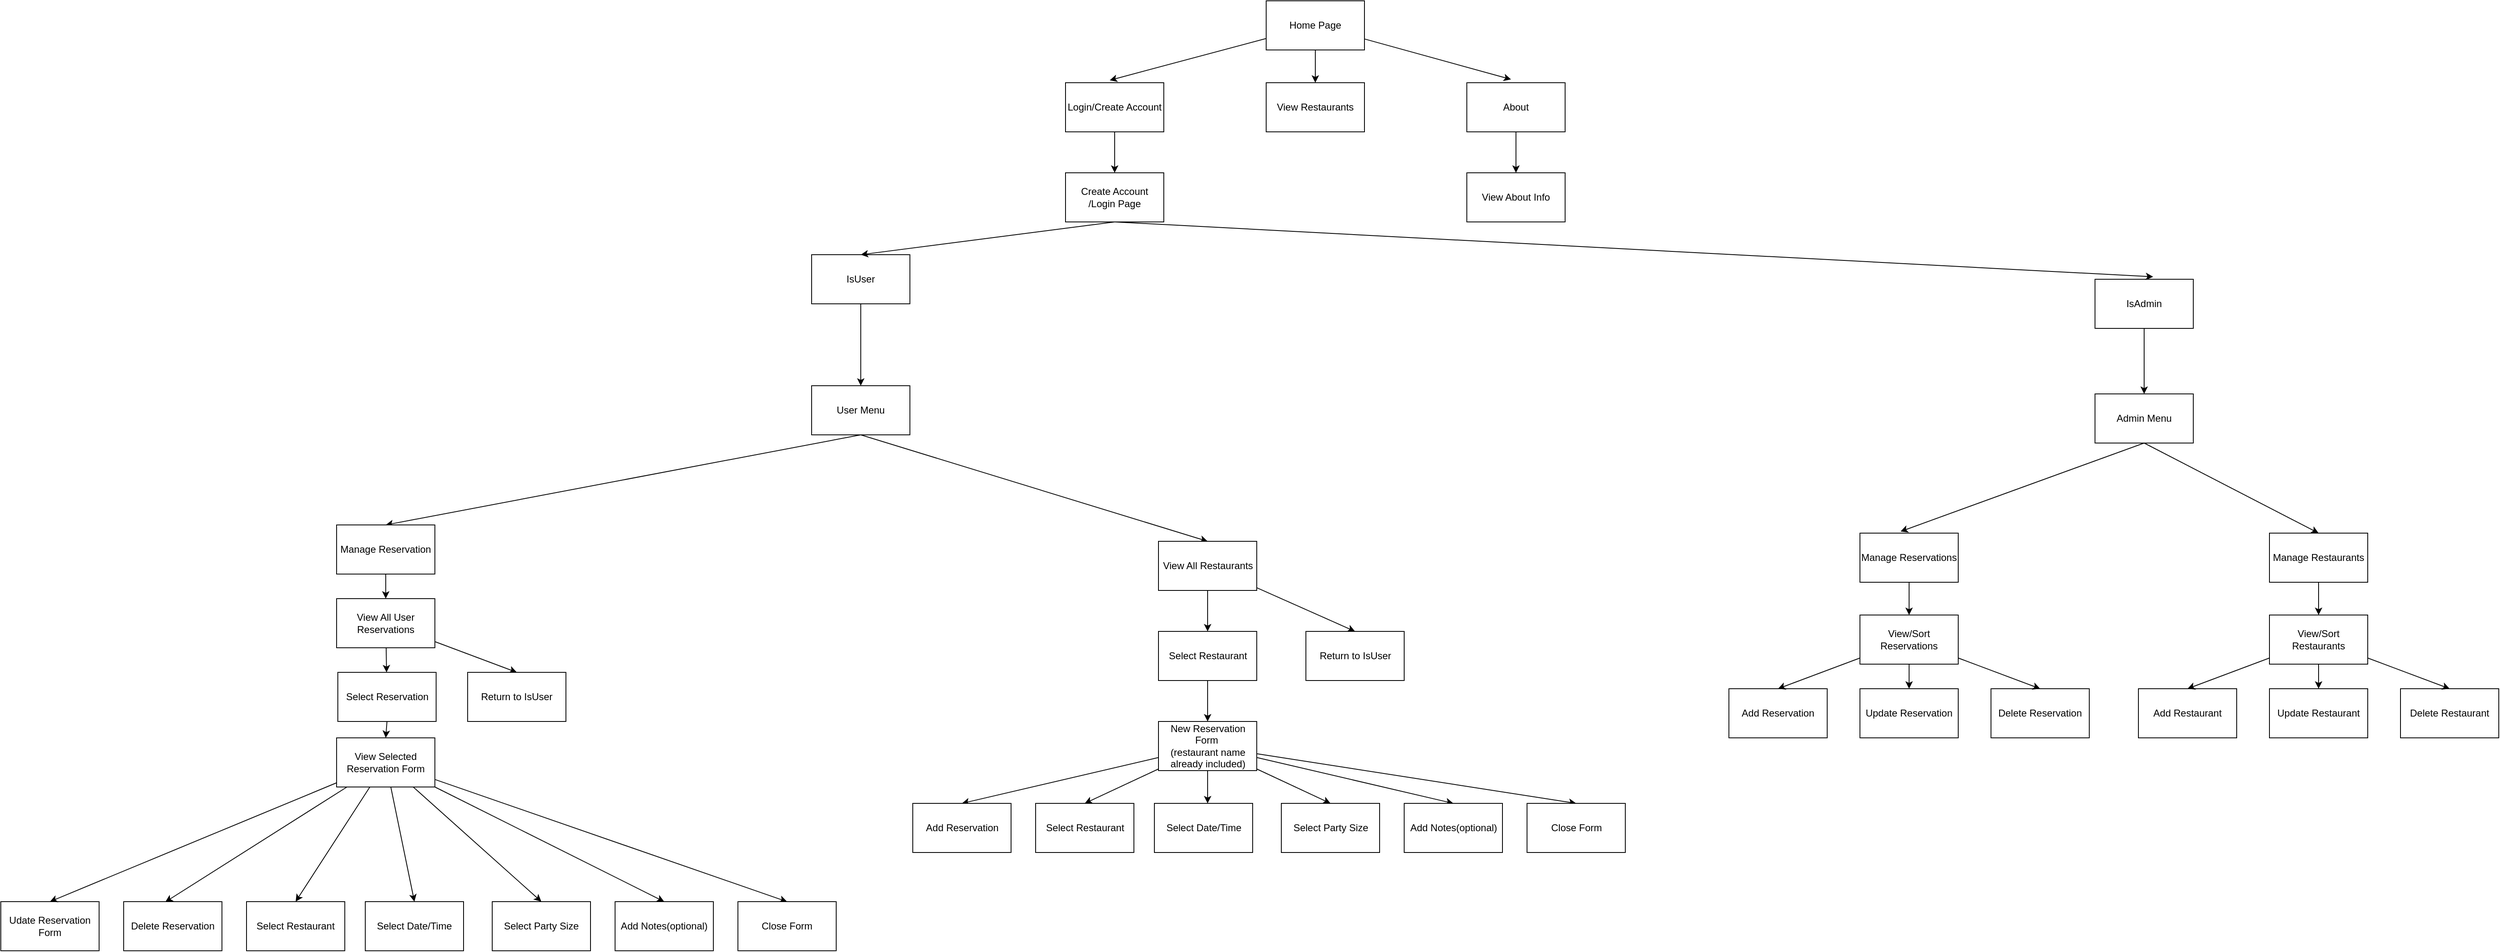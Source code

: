 <mxfile>
    <diagram id="aMhFjDDkvYvzHxfugzTp" name="Page-1">
        <mxGraphModel dx="3337" dy="1146" grid="1" gridSize="10" guides="1" tooltips="1" connect="1" arrows="1" fold="1" page="1" pageScale="1" pageWidth="850" pageHeight="1100" math="0" shadow="0">
            <root>
                <mxCell id="0"/>
                <mxCell id="1" parent="0"/>
                <mxCell id="94" value="" style="edgeStyle=none;html=1;" edge="1" parent="1" source="2" target="4">
                    <mxGeometry relative="1" as="geometry"/>
                </mxCell>
                <mxCell id="95" style="edgeStyle=none;html=1;entryX=0.45;entryY=-0.067;entryDx=0;entryDy=0;entryPerimeter=0;" edge="1" parent="1" source="2" target="5">
                    <mxGeometry relative="1" as="geometry"/>
                </mxCell>
                <mxCell id="97" style="edgeStyle=none;html=1;entryX=0.45;entryY=-0.05;entryDx=0;entryDy=0;entryPerimeter=0;" edge="1" parent="1" source="2" target="3">
                    <mxGeometry relative="1" as="geometry"/>
                </mxCell>
                <mxCell id="2" value="Home Page" style="rounded=0;whiteSpace=wrap;html=1;" vertex="1" parent="1">
                    <mxGeometry x="365" y="50" width="120" height="60" as="geometry"/>
                </mxCell>
                <mxCell id="17" style="edgeStyle=none;html=1;entryX=0.5;entryY=0;entryDx=0;entryDy=0;" edge="1" parent="1" source="3" target="12">
                    <mxGeometry relative="1" as="geometry"/>
                </mxCell>
                <mxCell id="3" value="Login/Create Account" style="rounded=0;whiteSpace=wrap;html=1;" vertex="1" parent="1">
                    <mxGeometry x="120" y="150" width="120" height="60" as="geometry"/>
                </mxCell>
                <mxCell id="4" value="View Restaurants" style="rounded=0;whiteSpace=wrap;html=1;" vertex="1" parent="1">
                    <mxGeometry x="365" y="150" width="120" height="60" as="geometry"/>
                </mxCell>
                <mxCell id="96" value="" style="edgeStyle=none;html=1;" edge="1" parent="1" source="5" target="93">
                    <mxGeometry relative="1" as="geometry"/>
                </mxCell>
                <mxCell id="5" value="About" style="rounded=0;whiteSpace=wrap;html=1;" vertex="1" parent="1">
                    <mxGeometry x="610" y="150" width="120" height="60" as="geometry"/>
                </mxCell>
                <mxCell id="64" value="" style="edgeStyle=none;html=1;entryX=0.413;entryY=-0.033;entryDx=0;entryDy=0;entryPerimeter=0;exitX=0.5;exitY=1;exitDx=0;exitDy=0;" edge="1" parent="1" source="100" target="63">
                    <mxGeometry relative="1" as="geometry">
                        <mxPoint x="1437" y="450" as="sourcePoint"/>
                    </mxGeometry>
                </mxCell>
                <mxCell id="91" value="" style="edgeStyle=none;html=1;exitX=0.5;exitY=1;exitDx=0;exitDy=0;entryX=0.5;entryY=0;entryDx=0;entryDy=0;" edge="1" parent="1" source="100" target="65">
                    <mxGeometry relative="1" as="geometry"/>
                </mxCell>
                <mxCell id="101" value="" style="edgeStyle=none;html=1;" edge="1" parent="1" source="6" target="100">
                    <mxGeometry relative="1" as="geometry"/>
                </mxCell>
                <mxCell id="6" value="IsAdmin" style="rounded=0;whiteSpace=wrap;html=1;" vertex="1" parent="1">
                    <mxGeometry x="1377" y="390" width="120" height="60" as="geometry"/>
                </mxCell>
                <mxCell id="20" style="edgeStyle=none;html=1;exitX=0.5;exitY=1;exitDx=0;exitDy=0;entryX=0.5;entryY=0;entryDx=0;entryDy=0;" edge="1" parent="1" source="102" target="10">
                    <mxGeometry relative="1" as="geometry"/>
                </mxCell>
                <mxCell id="21" style="edgeStyle=none;html=1;entryX=0.5;entryY=0;entryDx=0;entryDy=0;exitX=0.5;exitY=1;exitDx=0;exitDy=0;" edge="1" parent="1" source="102" target="27">
                    <mxGeometry relative="1" as="geometry">
                        <mxPoint x="200.46" y="708.98" as="targetPoint"/>
                    </mxGeometry>
                </mxCell>
                <mxCell id="103" style="edgeStyle=none;html=1;entryX=0.5;entryY=0;entryDx=0;entryDy=0;" edge="1" parent="1" source="7" target="102">
                    <mxGeometry relative="1" as="geometry"/>
                </mxCell>
                <mxCell id="7" value="IsUser" style="rounded=0;whiteSpace=wrap;html=1;" vertex="1" parent="1">
                    <mxGeometry x="-190" y="360" width="120" height="60" as="geometry"/>
                </mxCell>
                <mxCell id="99" value="" style="edgeStyle=none;html=1;" edge="1" parent="1" source="10" target="98">
                    <mxGeometry relative="1" as="geometry"/>
                </mxCell>
                <mxCell id="10" value="Manage Reservation" style="rounded=0;whiteSpace=wrap;html=1;" vertex="1" parent="1">
                    <mxGeometry x="-770" y="690" width="120" height="60" as="geometry"/>
                </mxCell>
                <mxCell id="13" style="edgeStyle=none;html=1;entryX=0.5;entryY=0;entryDx=0;entryDy=0;exitX=0.5;exitY=1;exitDx=0;exitDy=0;" edge="1" parent="1" source="12" target="7">
                    <mxGeometry relative="1" as="geometry"/>
                </mxCell>
                <mxCell id="14" style="edgeStyle=none;html=1;entryX=0.592;entryY=-0.05;entryDx=0;entryDy=0;entryPerimeter=0;exitX=0.5;exitY=1;exitDx=0;exitDy=0;" edge="1" parent="1" source="12" target="6">
                    <mxGeometry relative="1" as="geometry"/>
                </mxCell>
                <mxCell id="12" value="Create Account /Login Page" style="rounded=0;whiteSpace=wrap;html=1;" vertex="1" parent="1">
                    <mxGeometry x="120" y="260" width="120" height="60" as="geometry"/>
                </mxCell>
                <mxCell id="22" value="Udate Reservation Form" style="whiteSpace=wrap;html=1;rounded=0;" vertex="1" parent="1">
                    <mxGeometry x="-1180" y="1150" width="120" height="60" as="geometry"/>
                </mxCell>
                <mxCell id="24" value="Delete Reservation" style="whiteSpace=wrap;html=1;" vertex="1" parent="1">
                    <mxGeometry x="-1030" y="1150" width="120" height="60" as="geometry"/>
                </mxCell>
                <mxCell id="33" value="" style="edgeStyle=none;html=1;" edge="1" parent="1" source="27" target="28">
                    <mxGeometry relative="1" as="geometry"/>
                </mxCell>
                <mxCell id="37" style="edgeStyle=none;html=1;entryX=0.5;entryY=0;entryDx=0;entryDy=0;" edge="1" parent="1" source="27" target="36">
                    <mxGeometry relative="1" as="geometry"/>
                </mxCell>
                <mxCell id="27" value="View All Restaurants" style="rounded=0;whiteSpace=wrap;html=1;" vertex="1" parent="1">
                    <mxGeometry x="233.5" y="710" width="120" height="60" as="geometry"/>
                </mxCell>
                <mxCell id="34" value="" style="edgeStyle=none;html=1;" edge="1" parent="1" source="28" target="29">
                    <mxGeometry relative="1" as="geometry"/>
                </mxCell>
                <mxCell id="28" value="Select Restaurant" style="rounded=0;whiteSpace=wrap;html=1;" vertex="1" parent="1">
                    <mxGeometry x="233.5" y="820" width="120" height="60" as="geometry"/>
                </mxCell>
                <mxCell id="35" value="" style="edgeStyle=none;html=1;" edge="1" parent="1" source="29">
                    <mxGeometry relative="1" as="geometry">
                        <mxPoint x="293.5" y="1030" as="targetPoint"/>
                    </mxGeometry>
                </mxCell>
                <mxCell id="41" style="edgeStyle=none;html=1;entryX=0.5;entryY=0;entryDx=0;entryDy=0;" edge="1" parent="1" source="29" target="40">
                    <mxGeometry relative="1" as="geometry"/>
                </mxCell>
                <mxCell id="59" style="edgeStyle=none;html=1;entryX=0.5;entryY=0;entryDx=0;entryDy=0;" edge="1" parent="1" source="29" target="55">
                    <mxGeometry relative="1" as="geometry"/>
                </mxCell>
                <mxCell id="60" style="edgeStyle=none;html=1;entryX=0.5;entryY=0;entryDx=0;entryDy=0;" edge="1" parent="1" source="29" target="53">
                    <mxGeometry relative="1" as="geometry"/>
                </mxCell>
                <mxCell id="61" style="edgeStyle=none;html=1;entryX=0.5;entryY=0;entryDx=0;entryDy=0;" edge="1" parent="1" source="29" target="57">
                    <mxGeometry relative="1" as="geometry"/>
                </mxCell>
                <mxCell id="104" style="edgeStyle=none;html=1;entryX=0.5;entryY=0;entryDx=0;entryDy=0;" edge="1" parent="1" source="29" target="56">
                    <mxGeometry relative="1" as="geometry"/>
                </mxCell>
                <mxCell id="29" value="New Reservation Form&amp;nbsp;&lt;br&gt;(restaurant name already included)" style="rounded=0;whiteSpace=wrap;html=1;" vertex="1" parent="1">
                    <mxGeometry x="233.5" y="930" width="120" height="60" as="geometry"/>
                </mxCell>
                <mxCell id="36" value="Return to IsUser" style="rounded=0;whiteSpace=wrap;html=1;" vertex="1" parent="1">
                    <mxGeometry x="413.5" y="820" width="120" height="60" as="geometry"/>
                </mxCell>
                <mxCell id="40" value="Close Form" style="rounded=0;whiteSpace=wrap;html=1;" vertex="1" parent="1">
                    <mxGeometry x="683.5" y="1030" width="120" height="60" as="geometry"/>
                </mxCell>
                <mxCell id="53" value="Select Restaurant" style="rounded=0;whiteSpace=wrap;html=1;" vertex="1" parent="1">
                    <mxGeometry x="83.5" y="1030" width="120" height="60" as="geometry"/>
                </mxCell>
                <mxCell id="54" value="Select Date/Time" style="rounded=0;whiteSpace=wrap;html=1;" vertex="1" parent="1">
                    <mxGeometry x="228.5" y="1030" width="120" height="60" as="geometry"/>
                </mxCell>
                <mxCell id="55" value="Select Party Size" style="rounded=0;whiteSpace=wrap;html=1;" vertex="1" parent="1">
                    <mxGeometry x="383.5" y="1030" width="120" height="60" as="geometry"/>
                </mxCell>
                <mxCell id="56" value="Add Notes(optional)" style="rounded=0;whiteSpace=wrap;html=1;" vertex="1" parent="1">
                    <mxGeometry x="533.5" y="1030" width="120" height="60" as="geometry"/>
                </mxCell>
                <mxCell id="57" value="Add Reservation" style="rounded=0;whiteSpace=wrap;html=1;" vertex="1" parent="1">
                    <mxGeometry x="-66.5" y="1030" width="120" height="60" as="geometry"/>
                </mxCell>
                <mxCell id="71" value="" style="edgeStyle=none;html=1;" edge="1" parent="1" source="63" target="70">
                    <mxGeometry relative="1" as="geometry"/>
                </mxCell>
                <mxCell id="63" value="Manage Reservations" style="whiteSpace=wrap;html=1;rounded=0;" vertex="1" parent="1">
                    <mxGeometry x="1090" y="700" width="120" height="60" as="geometry"/>
                </mxCell>
                <mxCell id="89" value="" style="edgeStyle=none;html=1;" edge="1" parent="1" source="65" target="81">
                    <mxGeometry relative="1" as="geometry"/>
                </mxCell>
                <mxCell id="65" value="Manage Restaurants" style="rounded=0;whiteSpace=wrap;html=1;" vertex="1" parent="1">
                    <mxGeometry x="1590" y="700" width="120" height="60" as="geometry"/>
                </mxCell>
                <mxCell id="67" value="Update Reservation" style="rounded=0;whiteSpace=wrap;html=1;" vertex="1" parent="1">
                    <mxGeometry x="1090" y="890" width="120" height="60" as="geometry"/>
                </mxCell>
                <mxCell id="68" value="Delete Reservation" style="rounded=0;whiteSpace=wrap;html=1;" vertex="1" parent="1">
                    <mxGeometry x="1250" y="890" width="120" height="60" as="geometry"/>
                </mxCell>
                <mxCell id="69" value="Add Reservation" style="rounded=0;whiteSpace=wrap;html=1;" vertex="1" parent="1">
                    <mxGeometry x="930" y="890" width="120" height="60" as="geometry"/>
                </mxCell>
                <mxCell id="72" value="" style="edgeStyle=none;html=1;" edge="1" parent="1" source="70" target="67">
                    <mxGeometry relative="1" as="geometry"/>
                </mxCell>
                <mxCell id="73" style="edgeStyle=none;html=1;entryX=0.5;entryY=0;entryDx=0;entryDy=0;" edge="1" parent="1" source="70" target="68">
                    <mxGeometry relative="1" as="geometry"/>
                </mxCell>
                <mxCell id="74" style="edgeStyle=none;html=1;entryX=0.5;entryY=0;entryDx=0;entryDy=0;" edge="1" parent="1" source="70" target="69">
                    <mxGeometry relative="1" as="geometry"/>
                </mxCell>
                <mxCell id="70" value="View/Sort Reservations" style="rounded=0;whiteSpace=wrap;html=1;" vertex="1" parent="1">
                    <mxGeometry x="1090" y="800" width="120" height="60" as="geometry"/>
                </mxCell>
                <mxCell id="75" value="Update Restaurant" style="rounded=0;whiteSpace=wrap;html=1;" vertex="1" parent="1">
                    <mxGeometry x="1590" y="890" width="120" height="60" as="geometry"/>
                </mxCell>
                <mxCell id="76" value="Delete Restaurant" style="rounded=0;whiteSpace=wrap;html=1;" vertex="1" parent="1">
                    <mxGeometry x="1750" y="890" width="120" height="60" as="geometry"/>
                </mxCell>
                <mxCell id="77" value="Add Restaurant" style="rounded=0;whiteSpace=wrap;html=1;" vertex="1" parent="1">
                    <mxGeometry x="1430" y="890" width="120" height="60" as="geometry"/>
                </mxCell>
                <mxCell id="78" value="" style="edgeStyle=none;html=1;" edge="1" source="81" target="75" parent="1">
                    <mxGeometry relative="1" as="geometry"/>
                </mxCell>
                <mxCell id="79" style="edgeStyle=none;html=1;entryX=0.5;entryY=0;entryDx=0;entryDy=0;" edge="1" source="81" target="76" parent="1">
                    <mxGeometry relative="1" as="geometry"/>
                </mxCell>
                <mxCell id="80" style="edgeStyle=none;html=1;entryX=0.5;entryY=0;entryDx=0;entryDy=0;" edge="1" source="81" target="77" parent="1">
                    <mxGeometry relative="1" as="geometry"/>
                </mxCell>
                <mxCell id="81" value="View/Sort Restaurants" style="rounded=0;whiteSpace=wrap;html=1;" vertex="1" parent="1">
                    <mxGeometry x="1590" y="800" width="120" height="60" as="geometry"/>
                </mxCell>
                <mxCell id="93" value="View About Info" style="rounded=0;whiteSpace=wrap;html=1;" vertex="1" parent="1">
                    <mxGeometry x="610" y="260" width="120" height="60" as="geometry"/>
                </mxCell>
                <mxCell id="108" style="edgeStyle=none;html=1;" edge="1" parent="1" source="98" target="105">
                    <mxGeometry relative="1" as="geometry"/>
                </mxCell>
                <mxCell id="123" style="edgeStyle=none;html=1;entryX=0.5;entryY=0;entryDx=0;entryDy=0;" edge="1" parent="1" source="98" target="122">
                    <mxGeometry relative="1" as="geometry"/>
                </mxCell>
                <mxCell id="98" value="View All User Reservations" style="rounded=0;whiteSpace=wrap;html=1;" vertex="1" parent="1">
                    <mxGeometry x="-770" y="780" width="120" height="60" as="geometry"/>
                </mxCell>
                <mxCell id="100" value="Admin Menu" style="rounded=0;whiteSpace=wrap;html=1;" vertex="1" parent="1">
                    <mxGeometry x="1377" y="530" width="120" height="60" as="geometry"/>
                </mxCell>
                <mxCell id="102" value="User Menu" style="rounded=0;whiteSpace=wrap;html=1;" vertex="1" parent="1">
                    <mxGeometry x="-190" y="520" width="120" height="60" as="geometry"/>
                </mxCell>
                <mxCell id="109" style="edgeStyle=none;html=1;exitX=0.5;exitY=1;exitDx=0;exitDy=0;entryX=0.5;entryY=0;entryDx=0;entryDy=0;" edge="1" parent="1" source="105" target="106">
                    <mxGeometry relative="1" as="geometry">
                        <mxPoint x="-709.071" y="940" as="targetPoint"/>
                    </mxGeometry>
                </mxCell>
                <mxCell id="105" value="Select Reservation" style="rounded=0;whiteSpace=wrap;html=1;" vertex="1" parent="1">
                    <mxGeometry x="-768.5" y="870" width="120" height="60" as="geometry"/>
                </mxCell>
                <mxCell id="115" style="edgeStyle=none;html=1;entryX=0.5;entryY=0;entryDx=0;entryDy=0;" edge="1" parent="1" source="106" target="22">
                    <mxGeometry relative="1" as="geometry"/>
                </mxCell>
                <mxCell id="116" style="edgeStyle=none;html=1;entryX=0.424;entryY=0.007;entryDx=0;entryDy=0;entryPerimeter=0;" edge="1" parent="1" source="106" target="24">
                    <mxGeometry relative="1" as="geometry"/>
                </mxCell>
                <mxCell id="117" style="edgeStyle=none;html=1;entryX=0.5;entryY=0;entryDx=0;entryDy=0;" edge="1" parent="1" source="106" target="111">
                    <mxGeometry relative="1" as="geometry"/>
                </mxCell>
                <mxCell id="118" style="edgeStyle=none;html=1;entryX=0.5;entryY=0;entryDx=0;entryDy=0;" edge="1" parent="1" source="106" target="112">
                    <mxGeometry relative="1" as="geometry"/>
                </mxCell>
                <mxCell id="119" style="edgeStyle=none;html=1;entryX=0.5;entryY=0;entryDx=0;entryDy=0;" edge="1" parent="1" source="106" target="113">
                    <mxGeometry relative="1" as="geometry"/>
                </mxCell>
                <mxCell id="120" style="edgeStyle=none;html=1;entryX=0.5;entryY=0;entryDx=0;entryDy=0;" edge="1" parent="1" source="106" target="114">
                    <mxGeometry relative="1" as="geometry"/>
                </mxCell>
                <mxCell id="121" style="edgeStyle=none;html=1;entryX=0.5;entryY=0;entryDx=0;entryDy=0;" edge="1" parent="1" source="106" target="110">
                    <mxGeometry relative="1" as="geometry"/>
                </mxCell>
                <mxCell id="106" value="View Selected Reservation Form" style="rounded=0;whiteSpace=wrap;html=1;" vertex="1" parent="1">
                    <mxGeometry x="-770" y="950" width="120" height="60" as="geometry"/>
                </mxCell>
                <mxCell id="110" value="Close Form" style="rounded=0;whiteSpace=wrap;html=1;" vertex="1" parent="1">
                    <mxGeometry x="-280" y="1150" width="120" height="60" as="geometry"/>
                </mxCell>
                <mxCell id="111" value="Select Restaurant" style="rounded=0;whiteSpace=wrap;html=1;" vertex="1" parent="1">
                    <mxGeometry x="-880" y="1150" width="120" height="60" as="geometry"/>
                </mxCell>
                <mxCell id="112" value="Select Date/Time" style="rounded=0;whiteSpace=wrap;html=1;" vertex="1" parent="1">
                    <mxGeometry x="-735" y="1150" width="120" height="60" as="geometry"/>
                </mxCell>
                <mxCell id="113" value="Select Party Size" style="rounded=0;whiteSpace=wrap;html=1;" vertex="1" parent="1">
                    <mxGeometry x="-580" y="1150" width="120" height="60" as="geometry"/>
                </mxCell>
                <mxCell id="114" value="Add Notes(optional)" style="rounded=0;whiteSpace=wrap;html=1;" vertex="1" parent="1">
                    <mxGeometry x="-430" y="1150" width="120" height="60" as="geometry"/>
                </mxCell>
                <mxCell id="122" value="Return to IsUser" style="rounded=0;whiteSpace=wrap;html=1;" vertex="1" parent="1">
                    <mxGeometry x="-610" y="870" width="120" height="60" as="geometry"/>
                </mxCell>
            </root>
        </mxGraphModel>
    </diagram>
</mxfile>